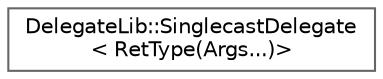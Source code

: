 digraph "Graphical Class Hierarchy"
{
 // LATEX_PDF_SIZE
  bgcolor="transparent";
  edge [fontname=Helvetica,fontsize=10,labelfontname=Helvetica,labelfontsize=10];
  node [fontname=Helvetica,fontsize=10,shape=box,height=0.2,width=0.4];
  rankdir="LR";
  Node0 [id="Node000000",label="DelegateLib::SinglecastDelegate\l\< RetType(Args...)\>",height=0.2,width=0.4,color="grey40", fillcolor="white", style="filled",URL="$class_delegate_lib_1_1_singlecast_delegate_3_01_ret_type_07_args_8_8_8_08_4.html",tooltip="A non-thread safe delegate container storing one delegate. Void and   non-void return values supporte..."];
}
